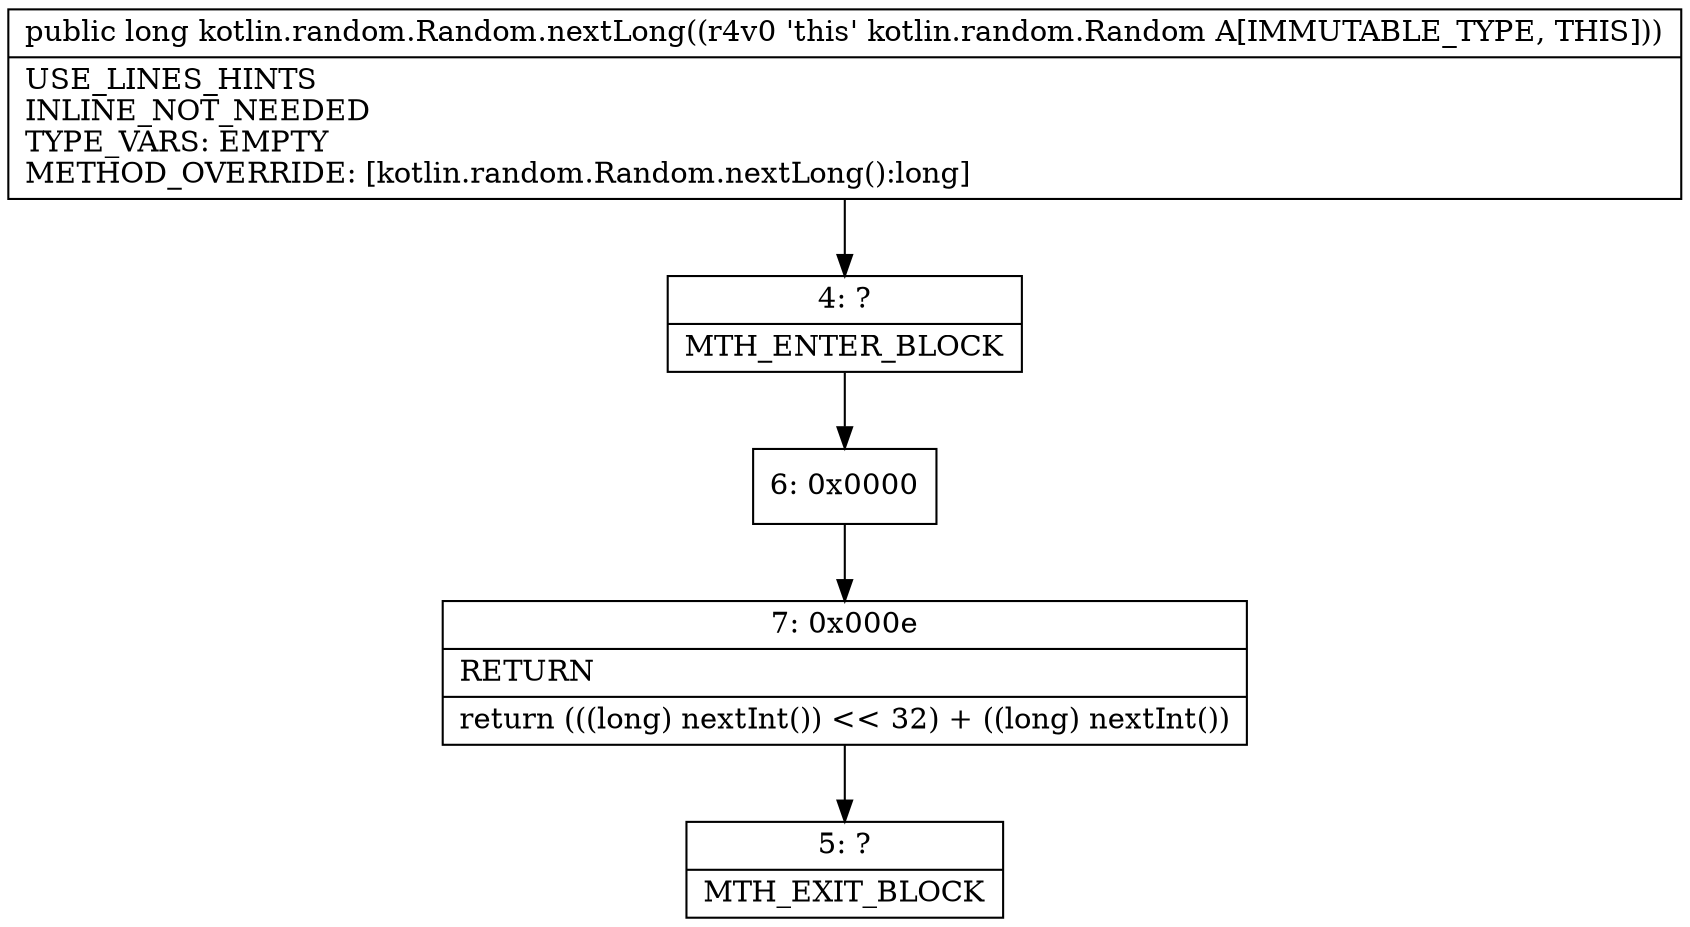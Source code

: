 digraph "CFG forkotlin.random.Random.nextLong()J" {
Node_4 [shape=record,label="{4\:\ ?|MTH_ENTER_BLOCK\l}"];
Node_6 [shape=record,label="{6\:\ 0x0000}"];
Node_7 [shape=record,label="{7\:\ 0x000e|RETURN\l|return (((long) nextInt()) \<\< 32) + ((long) nextInt())\l}"];
Node_5 [shape=record,label="{5\:\ ?|MTH_EXIT_BLOCK\l}"];
MethodNode[shape=record,label="{public long kotlin.random.Random.nextLong((r4v0 'this' kotlin.random.Random A[IMMUTABLE_TYPE, THIS]))  | USE_LINES_HINTS\lINLINE_NOT_NEEDED\lTYPE_VARS: EMPTY\lMETHOD_OVERRIDE: [kotlin.random.Random.nextLong():long]\l}"];
MethodNode -> Node_4;Node_4 -> Node_6;
Node_6 -> Node_7;
Node_7 -> Node_5;
}

